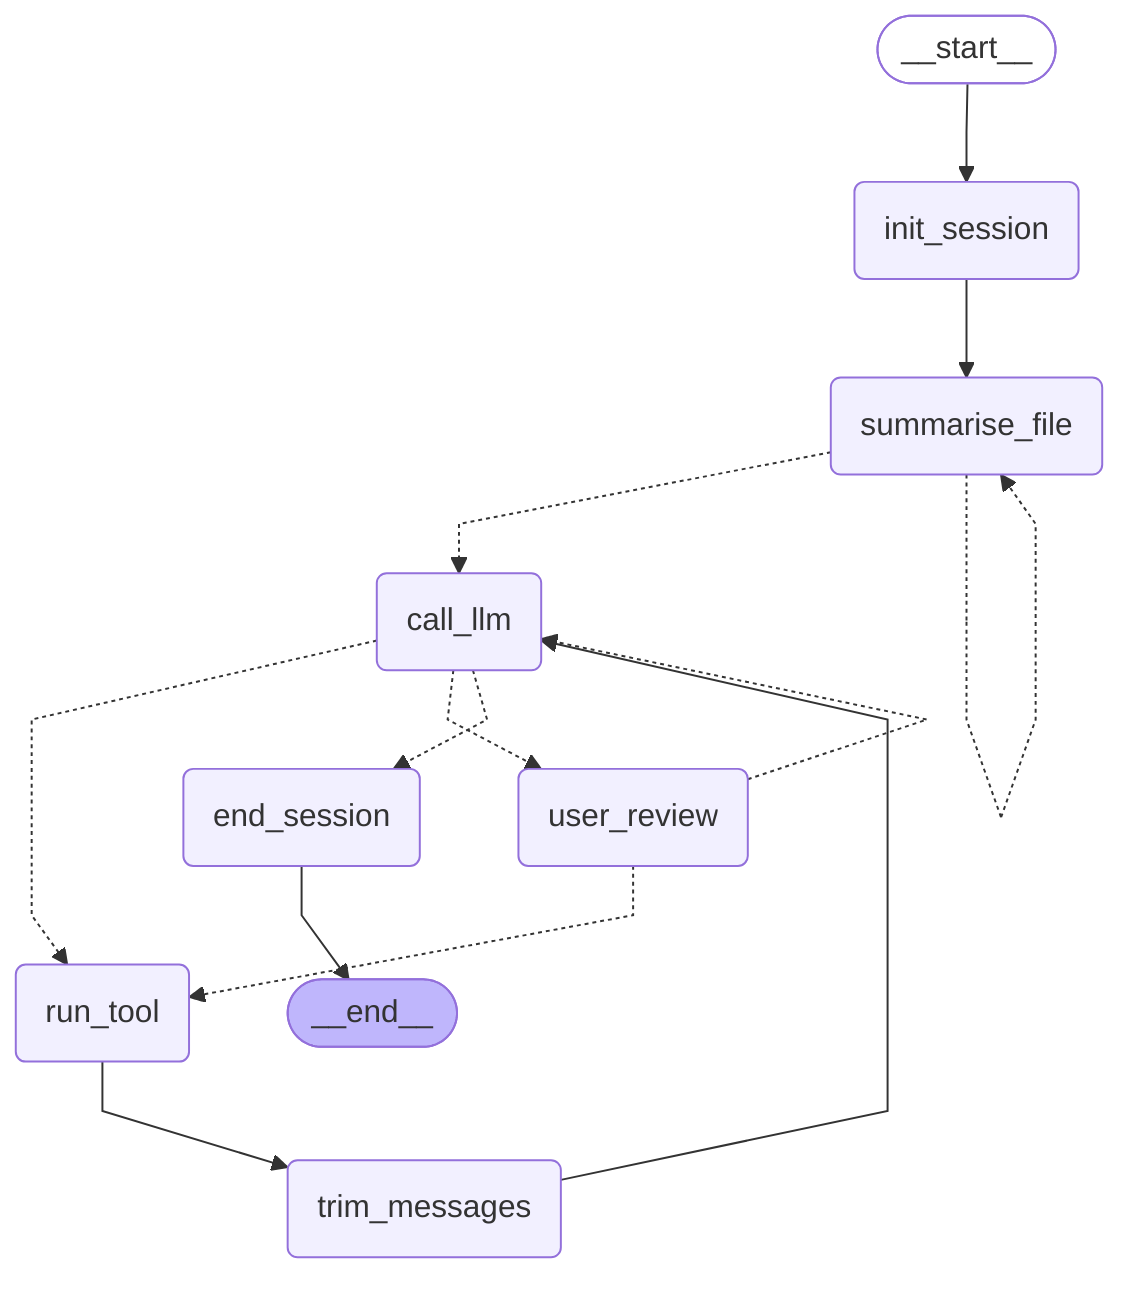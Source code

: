 %%{init: {'flowchart': {'curve': 'linear'}}}%%
graph TD;
	__start__([<p>__start__</p>]):::first
	trim_messages(trim_messages)
	call_llm(call_llm)
	run_tool(run_tool)
	summarise_file(summarise_file)
	user_review(user_review)
	init_session(init_session)
	end_session(end_session)
	__end__([<p>__end__</p>]):::last
	__start__ --> init_session;
	end_session --> __end__;
	init_session --> summarise_file;
	run_tool --> trim_messages;
	trim_messages --> call_llm;
	summarise_file -.-> call_llm;
	call_llm -.-> run_tool;
	call_llm -.-> user_review;
	call_llm -.-> end_session;
	user_review -.-> run_tool;
	user_review -.-> call_llm;
	summarise_file -.-> summarise_file;
	classDef default fill:#f2f0ff,line-height:1.2;
	classDef first fill-opacity:0;
	classDef last fill:#bfb6fc;